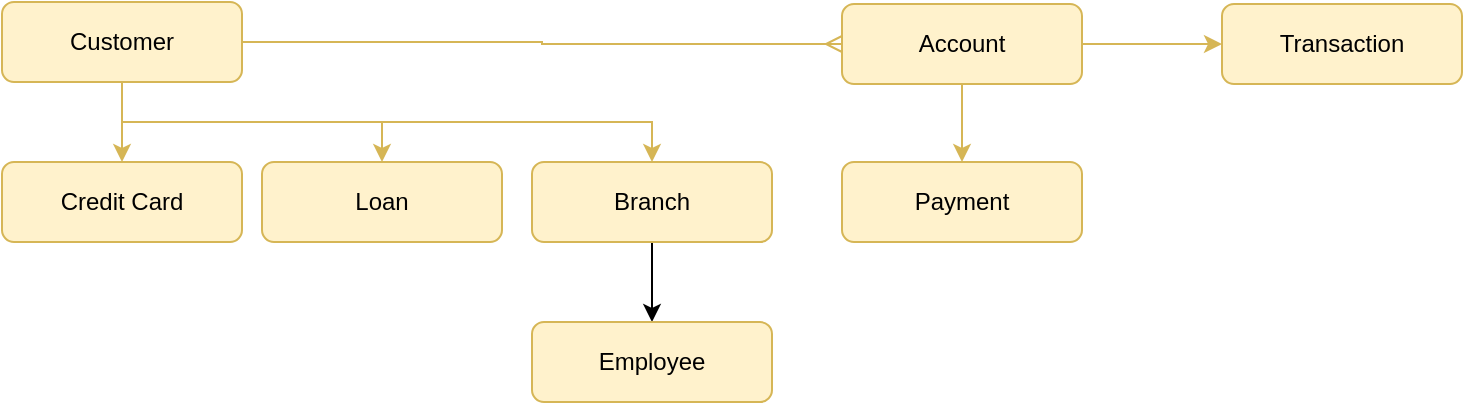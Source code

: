 <mxfile version="28.2.5">
  <diagram name="Conceptual Data Model" id="scUkWa6X0jHISSrWYuKr">
    <mxGraphModel dx="786" dy="463" grid="1" gridSize="10" guides="1" tooltips="1" connect="1" arrows="1" fold="1" page="1" pageScale="1" pageWidth="850" pageHeight="1100" math="0" shadow="0">
      <root>
        <mxCell id="0" />
        <mxCell id="1" parent="0" />
        <mxCell id="8Y3RgUavMwCPovXqIznc-1" value="Customer" style="rounded=1;whiteSpace=wrap;html=1;fillColor=#fff2cc;strokeColor=#d6b656;" parent="1" vertex="1">
          <mxGeometry x="40" y="40" width="120" height="40" as="geometry" />
        </mxCell>
        <mxCell id="8Y3RgUavMwCPovXqIznc-2" value="Account" style="rounded=1;whiteSpace=wrap;html=1;fillColor=#fff2cc;strokeColor=#d6b656;" parent="1" vertex="1">
          <mxGeometry x="460" y="41" width="120" height="40" as="geometry" />
        </mxCell>
        <mxCell id="8Y3RgUavMwCPovXqIznc-3" value="Transaction" style="rounded=1;whiteSpace=wrap;html=1;fillColor=#fff2cc;strokeColor=#d6b656;" parent="1" vertex="1">
          <mxGeometry x="650" y="41" width="120" height="40" as="geometry" />
        </mxCell>
        <mxCell id="8Y3RgUavMwCPovXqIznc-4" value="Payment" style="rounded=1;whiteSpace=wrap;html=1;fillColor=#fff2cc;strokeColor=#d6b656;" parent="1" vertex="1">
          <mxGeometry x="460" y="120" width="120" height="40" as="geometry" />
        </mxCell>
        <mxCell id="8Y3RgUavMwCPovXqIznc-5" value="Credit Card" style="rounded=1;whiteSpace=wrap;html=1;fillColor=#fff2cc;strokeColor=#d6b656;" parent="1" vertex="1">
          <mxGeometry x="40" y="120" width="120" height="40" as="geometry" />
        </mxCell>
        <mxCell id="8Y3RgUavMwCPovXqIznc-6" value="Loan" style="rounded=1;whiteSpace=wrap;html=1;fillColor=#fff2cc;strokeColor=#d6b656;" parent="1" vertex="1">
          <mxGeometry x="170" y="120" width="120" height="40" as="geometry" />
        </mxCell>
        <mxCell id="R4acMm73q5vkeBNtTYpv-2" style="edgeStyle=orthogonalEdgeStyle;rounded=0;orthogonalLoop=1;jettySize=auto;html=1;entryX=0.5;entryY=0;entryDx=0;entryDy=0;" edge="1" parent="1" source="8Y3RgUavMwCPovXqIznc-7" target="8Y3RgUavMwCPovXqIznc-8">
          <mxGeometry relative="1" as="geometry" />
        </mxCell>
        <mxCell id="8Y3RgUavMwCPovXqIznc-7" value="Branch" style="rounded=1;whiteSpace=wrap;html=1;fillColor=#fff2cc;strokeColor=#d6b656;" parent="1" vertex="1">
          <mxGeometry x="305" y="120" width="120" height="40" as="geometry" />
        </mxCell>
        <mxCell id="8Y3RgUavMwCPovXqIznc-8" value="Employee" style="rounded=1;whiteSpace=wrap;html=1;fillColor=#fff2cc;strokeColor=#d6b656;" parent="1" vertex="1">
          <mxGeometry x="305" y="200" width="120" height="40" as="geometry" />
        </mxCell>
        <mxCell id="8Y3RgUavMwCPovXqIznc-9" style="edgeStyle=orthogonalEdgeStyle;rounded=0;html=1;exitX=1;exitY=0.5;exitPerimeter=1;entryX=0;entryY=0.5;entryPerimeter=1;fillColor=#fff2cc;strokeColor=#d6b656;endArrow=ERmany;endFill=0;" parent="1" source="8Y3RgUavMwCPovXqIznc-1" target="8Y3RgUavMwCPovXqIznc-2" edge="1">
          <mxGeometry relative="1" as="geometry" />
        </mxCell>
        <mxCell id="8Y3RgUavMwCPovXqIznc-10" style="edgeStyle=orthogonalEdgeStyle;rounded=0;html=1;exitX=1;exitY=0.5;exitPerimeter=1;entryX=0;entryY=0.5;entryPerimeter=1;fillColor=#fff2cc;strokeColor=#d6b656;" parent="1" source="8Y3RgUavMwCPovXqIznc-2" target="8Y3RgUavMwCPovXqIznc-3" edge="1">
          <mxGeometry relative="1" as="geometry" />
        </mxCell>
        <mxCell id="8Y3RgUavMwCPovXqIznc-11" style="edgeStyle=orthogonalEdgeStyle;rounded=0;html=1;exitX=0.5;exitY=1;exitPerimeter=1;entryX=0.5;entryY=0;entryPerimeter=1;fillColor=#fff2cc;strokeColor=#d6b656;" parent="1" source="8Y3RgUavMwCPovXqIznc-2" target="8Y3RgUavMwCPovXqIznc-4" edge="1">
          <mxGeometry relative="1" as="geometry" />
        </mxCell>
        <mxCell id="8Y3RgUavMwCPovXqIznc-12" style="edgeStyle=orthogonalEdgeStyle;rounded=0;html=1;exitX=0.5;exitY=1;exitPerimeter=1;entryX=0.5;entryY=0;entryPerimeter=1;fillColor=#fff2cc;strokeColor=#d6b656;" parent="1" source="8Y3RgUavMwCPovXqIznc-1" target="8Y3RgUavMwCPovXqIznc-5" edge="1">
          <mxGeometry relative="1" as="geometry" />
        </mxCell>
        <mxCell id="8Y3RgUavMwCPovXqIznc-13" style="edgeStyle=orthogonalEdgeStyle;rounded=0;html=1;exitX=0.5;exitY=1;exitPerimeter=1;entryX=0.5;entryY=0;entryPerimeter=1;fillColor=#fff2cc;strokeColor=#d6b656;" parent="1" source="8Y3RgUavMwCPovXqIznc-1" target="8Y3RgUavMwCPovXqIznc-6" edge="1">
          <mxGeometry relative="1" as="geometry" />
        </mxCell>
        <mxCell id="8Y3RgUavMwCPovXqIznc-14" style="edgeStyle=orthogonalEdgeStyle;rounded=0;html=1;exitX=0.5;exitY=1;exitPerimeter=1;entryX=0.5;entryY=0;entryPerimeter=1;fillColor=#fff2cc;strokeColor=#d6b656;" parent="1" source="8Y3RgUavMwCPovXqIznc-1" target="8Y3RgUavMwCPovXqIznc-7" edge="1">
          <mxGeometry relative="1" as="geometry" />
        </mxCell>
      </root>
    </mxGraphModel>
  </diagram>
</mxfile>
